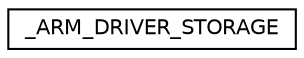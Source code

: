 digraph "Graphical Class Hierarchy"
{
 // LATEX_PDF_SIZE
  edge [fontname="Helvetica",fontsize="10",labelfontname="Helvetica",labelfontsize="10"];
  node [fontname="Helvetica",fontsize="10",shape=record];
  rankdir="LR";
  Node0 [label="_ARM_DRIVER_STORAGE",height=0.2,width=0.4,color="black", fillcolor="white", style="filled",URL="$struct___a_r_m___d_r_i_v_e_r___s_t_o_r_a_g_e.html",tooltip=" "];
}
